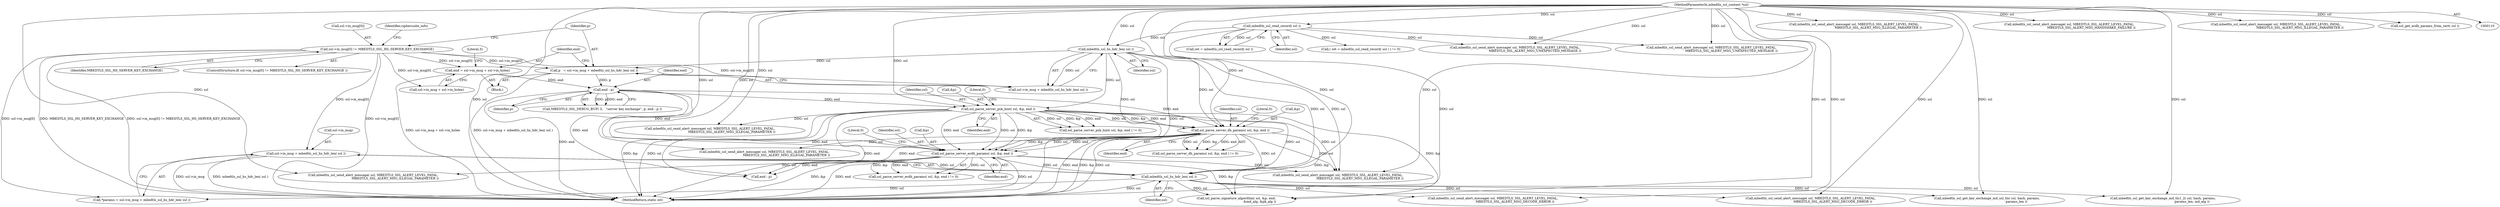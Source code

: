 digraph "0_mbedtls_a1098f81c252b317ad34ea978aea2bc47760b215@pointer" {
"1000478" [label="(Call,ssl->in_msg + mbedtls_ssl_hs_hdr_len( ssl ))"];
"1000232" [label="(Call,ssl->in_msg[0] != MBEDTLS_SSL_HS_SERVER_KEY_EXCHANGE)"];
"1000482" [label="(Call,mbedtls_ssl_hs_hdr_len( ssl ))"];
"1000274" [label="(Call,mbedtls_ssl_hs_hdr_len( ssl ))"];
"1000205" [label="(Call,mbedtls_ssl_read_record( ssl ))"];
"1000111" [label="(MethodParameterIn,mbedtls_ssl_context *ssl)"];
"1000363" [label="(Call,ssl_parse_server_dh_params( ssl, &p, end ))"];
"1000319" [label="(Call,ssl_parse_server_psk_hint( ssl, &p, end ))"];
"1000289" [label="(Call,end - p)"];
"1000276" [label="(Call,end = ssl->in_msg + ssl->in_hslen)"];
"1000268" [label="(Call,p   = ssl->in_msg + mbedtls_ssl_hs_hdr_len( ssl ))"];
"1000401" [label="(Call,ssl_parse_server_ecdh_params( ssl, &p, end ))"];
"1000205" [label="(Call,mbedtls_ssl_read_record( ssl ))"];
"1000479" [label="(Call,ssl->in_msg)"];
"1000268" [label="(Call,p   = ssl->in_msg + mbedtls_ssl_hs_hdr_len( ssl ))"];
"1000368" [label="(Literal,0)"];
"1000447" [label="(Call,mbedtls_ssl_send_alert_message( ssl, MBEDTLS_SSL_ALERT_LEVEL_FATAL,\n                                            MBEDTLS_SSL_ALERT_MSG_ILLEGAL_PARAMETER ))"];
"1000269" [label="(Identifier,p)"];
"1000274" [label="(Call,mbedtls_ssl_hs_hdr_len( ssl ))"];
"1000403" [label="(Call,&p)"];
"1000647" [label="(Call,mbedtls_ssl_get_key_exchange_md_tls1_2( ssl, hash, params,\n                                                          params_len, md_alg ))"];
"1000528" [label="(Call,mbedtls_ssl_send_alert_message( ssl, MBEDTLS_SSL_ALERT_LEVEL_FATAL,\n                                                MBEDTLS_SSL_ALERT_MSG_ILLEGAL_PARAMETER ))"];
"1000401" [label="(Call,ssl_parse_server_ecdh_params( ssl, &p, end ))"];
"1000321" [label="(Call,&p)"];
"1000112" [label="(Block,)"];
"1000499" [label="(Call,ssl_parse_signature_algorithm( ssl, &p, end,\n                                               &md_alg, &pk_alg ))"];
"1000275" [label="(Identifier,ssl)"];
"1000362" [label="(Call,ssl_parse_server_dh_params( ssl, &p, end ) != 0)"];
"1000278" [label="(Call,ssl->in_msg + ssl->in_hslen)"];
"1000203" [label="(Call,ret = mbedtls_ssl_read_record( ssl ))"];
"1000365" [label="(Call,&p)"];
"1000318" [label="(Call,ssl_parse_server_psk_hint( ssl, &p, end ) != 0)"];
"1000402" [label="(Identifier,ssl)"];
"1000373" [label="(Call,mbedtls_ssl_send_alert_message( ssl, MBEDTLS_SSL_ALERT_LEVEL_FATAL,\n                                            MBEDTLS_SSL_ALERT_MSG_ILLEGAL_PARAMETER ))"];
"1000320" [label="(Identifier,ssl)"];
"1000367" [label="(Identifier,end)"];
"1000604" [label="(Call,mbedtls_ssl_send_alert_message( ssl, MBEDTLS_SSL_ALERT_LEVEL_FATAL,\n                                            MBEDTLS_SSL_ALERT_MSG_DECODE_ERROR ))"];
"1000364" [label="(Identifier,ssl)"];
"1000483" [label="(Identifier,ssl)"];
"1000233" [label="(Call,ssl->in_msg[0])"];
"1000270" [label="(Call,ssl->in_msg + mbedtls_ssl_hs_hdr_len( ssl ))"];
"1000206" [label="(Identifier,ssl)"];
"1000225" [label="(Call,mbedtls_ssl_send_alert_message( ssl, MBEDTLS_SSL_ALERT_LEVEL_FATAL,\n                                        MBEDTLS_SSL_ALERT_MSG_UNEXPECTED_MESSAGE ))"];
"1000625" [label="(Call,mbedtls_ssl_get_key_exchange_md_ssl_tls( ssl, hash, params,\n                                                           params_len ))"];
"1000323" [label="(Identifier,end)"];
"1000277" [label="(Identifier,end)"];
"1000202" [label="(Call,( ret = mbedtls_ssl_read_record( ssl ) ) != 0)"];
"1000476" [label="(Call,*params = ssl->in_msg + mbedtls_ssl_hs_hdr_len( ssl ))"];
"1000411" [label="(Call,mbedtls_ssl_send_alert_message( ssl, MBEDTLS_SSL_ALERT_LEVEL_FATAL,\n                                            MBEDTLS_SSL_ALERT_MSG_ILLEGAL_PARAMETER ))"];
"1000406" [label="(Literal,0)"];
"1000262" [label="(Call,mbedtls_ssl_send_alert_message( ssl, MBEDTLS_SSL_ALERT_LEVEL_FATAL,\n                                        MBEDTLS_SSL_ALERT_MSG_UNEXPECTED_MESSAGE ))"];
"1000180" [label="(Call,mbedtls_ssl_send_alert_message( ssl, MBEDTLS_SSL_ALERT_LEVEL_FATAL,\n                                            MBEDTLS_SSL_ALERT_MSG_HANDSHAKE_FAILURE ))"];
"1000405" [label="(Identifier,end)"];
"1000324" [label="(Literal,0)"];
"1000244" [label="(Identifier,ciphersuite_info)"];
"1000435" [label="(Call,end - p)"];
"1000285" [label="(Call,MBEDTLS_SSL_DEBUG_BUF( 3,   \"server key exchange\", p, end - p ))"];
"1000276" [label="(Call,end = ssl->in_msg + ssl->in_hslen)"];
"1000478" [label="(Call,ssl->in_msg + mbedtls_ssl_hs_hdr_len( ssl ))"];
"1000289" [label="(Call,end - p)"];
"1000363" [label="(Call,ssl_parse_server_dh_params( ssl, &p, end ))"];
"1000290" [label="(Identifier,end)"];
"1000329" [label="(Call,mbedtls_ssl_send_alert_message( ssl, MBEDTLS_SSL_ALERT_LEVEL_FATAL,\n                                            MBEDTLS_SSL_ALERT_MSG_ILLEGAL_PARAMETER ))"];
"1000232" [label="(Call,ssl->in_msg[0] != MBEDTLS_SSL_HS_SERVER_KEY_EXCHANGE)"];
"1000238" [label="(Identifier,MBEDTLS_SSL_HS_SERVER_KEY_EXCHANGE)"];
"1000760" [label="(MethodReturn,static int)"];
"1000291" [label="(Identifier,p)"];
"1000319" [label="(Call,ssl_parse_server_psk_hint( ssl, &p, end ))"];
"1000231" [label="(ControlStructure,if( ssl->in_msg[0] != MBEDTLS_SSL_HS_SERVER_KEY_EXCHANGE ))"];
"1000286" [label="(Literal,3)"];
"1000482" [label="(Call,mbedtls_ssl_hs_hdr_len( ssl ))"];
"1000400" [label="(Call,ssl_parse_server_ecdh_params( ssl, &p, end ) != 0)"];
"1000574" [label="(Call,mbedtls_ssl_send_alert_message( ssl, MBEDTLS_SSL_ALERT_LEVEL_FATAL,\n                                            MBEDTLS_SSL_ALERT_MSG_DECODE_ERROR ))"];
"1000513" [label="(Call,mbedtls_ssl_send_alert_message( ssl, MBEDTLS_SSL_ALERT_LEVEL_FATAL,\n                                                MBEDTLS_SSL_ALERT_MSG_ILLEGAL_PARAMETER ))"];
"1000111" [label="(MethodParameterIn,mbedtls_ssl_context *ssl)"];
"1000172" [label="(Call,ssl_get_ecdh_params_from_cert( ssl ))"];
"1000478" -> "1000476"  [label="AST: "];
"1000478" -> "1000482"  [label="CFG: "];
"1000479" -> "1000478"  [label="AST: "];
"1000482" -> "1000478"  [label="AST: "];
"1000476" -> "1000478"  [label="CFG: "];
"1000478" -> "1000760"  [label="DDG: ssl->in_msg"];
"1000478" -> "1000760"  [label="DDG: mbedtls_ssl_hs_hdr_len( ssl )"];
"1000232" -> "1000478"  [label="DDG: ssl->in_msg[0]"];
"1000482" -> "1000478"  [label="DDG: ssl"];
"1000232" -> "1000231"  [label="AST: "];
"1000232" -> "1000238"  [label="CFG: "];
"1000233" -> "1000232"  [label="AST: "];
"1000238" -> "1000232"  [label="AST: "];
"1000244" -> "1000232"  [label="CFG: "];
"1000269" -> "1000232"  [label="CFG: "];
"1000232" -> "1000760"  [label="DDG: ssl->in_msg[0]"];
"1000232" -> "1000760"  [label="DDG: MBEDTLS_SSL_HS_SERVER_KEY_EXCHANGE"];
"1000232" -> "1000760"  [label="DDG: ssl->in_msg[0] != MBEDTLS_SSL_HS_SERVER_KEY_EXCHANGE"];
"1000232" -> "1000268"  [label="DDG: ssl->in_msg[0]"];
"1000232" -> "1000270"  [label="DDG: ssl->in_msg[0]"];
"1000232" -> "1000276"  [label="DDG: ssl->in_msg[0]"];
"1000232" -> "1000278"  [label="DDG: ssl->in_msg[0]"];
"1000232" -> "1000476"  [label="DDG: ssl->in_msg[0]"];
"1000482" -> "1000483"  [label="CFG: "];
"1000483" -> "1000482"  [label="AST: "];
"1000482" -> "1000760"  [label="DDG: ssl"];
"1000482" -> "1000476"  [label="DDG: ssl"];
"1000274" -> "1000482"  [label="DDG: ssl"];
"1000363" -> "1000482"  [label="DDG: ssl"];
"1000401" -> "1000482"  [label="DDG: ssl"];
"1000319" -> "1000482"  [label="DDG: ssl"];
"1000111" -> "1000482"  [label="DDG: ssl"];
"1000482" -> "1000499"  [label="DDG: ssl"];
"1000482" -> "1000574"  [label="DDG: ssl"];
"1000482" -> "1000604"  [label="DDG: ssl"];
"1000482" -> "1000625"  [label="DDG: ssl"];
"1000482" -> "1000647"  [label="DDG: ssl"];
"1000274" -> "1000270"  [label="AST: "];
"1000274" -> "1000275"  [label="CFG: "];
"1000275" -> "1000274"  [label="AST: "];
"1000270" -> "1000274"  [label="CFG: "];
"1000274" -> "1000760"  [label="DDG: ssl"];
"1000274" -> "1000268"  [label="DDG: ssl"];
"1000274" -> "1000270"  [label="DDG: ssl"];
"1000205" -> "1000274"  [label="DDG: ssl"];
"1000111" -> "1000274"  [label="DDG: ssl"];
"1000274" -> "1000319"  [label="DDG: ssl"];
"1000274" -> "1000363"  [label="DDG: ssl"];
"1000274" -> "1000401"  [label="DDG: ssl"];
"1000274" -> "1000447"  [label="DDG: ssl"];
"1000205" -> "1000203"  [label="AST: "];
"1000205" -> "1000206"  [label="CFG: "];
"1000206" -> "1000205"  [label="AST: "];
"1000203" -> "1000205"  [label="CFG: "];
"1000205" -> "1000760"  [label="DDG: ssl"];
"1000205" -> "1000202"  [label="DDG: ssl"];
"1000205" -> "1000203"  [label="DDG: ssl"];
"1000111" -> "1000205"  [label="DDG: ssl"];
"1000205" -> "1000225"  [label="DDG: ssl"];
"1000205" -> "1000262"  [label="DDG: ssl"];
"1000111" -> "1000110"  [label="AST: "];
"1000111" -> "1000760"  [label="DDG: ssl"];
"1000111" -> "1000172"  [label="DDG: ssl"];
"1000111" -> "1000180"  [label="DDG: ssl"];
"1000111" -> "1000225"  [label="DDG: ssl"];
"1000111" -> "1000262"  [label="DDG: ssl"];
"1000111" -> "1000319"  [label="DDG: ssl"];
"1000111" -> "1000329"  [label="DDG: ssl"];
"1000111" -> "1000363"  [label="DDG: ssl"];
"1000111" -> "1000373"  [label="DDG: ssl"];
"1000111" -> "1000401"  [label="DDG: ssl"];
"1000111" -> "1000411"  [label="DDG: ssl"];
"1000111" -> "1000447"  [label="DDG: ssl"];
"1000111" -> "1000499"  [label="DDG: ssl"];
"1000111" -> "1000513"  [label="DDG: ssl"];
"1000111" -> "1000528"  [label="DDG: ssl"];
"1000111" -> "1000574"  [label="DDG: ssl"];
"1000111" -> "1000604"  [label="DDG: ssl"];
"1000111" -> "1000625"  [label="DDG: ssl"];
"1000111" -> "1000647"  [label="DDG: ssl"];
"1000363" -> "1000362"  [label="AST: "];
"1000363" -> "1000367"  [label="CFG: "];
"1000364" -> "1000363"  [label="AST: "];
"1000365" -> "1000363"  [label="AST: "];
"1000367" -> "1000363"  [label="AST: "];
"1000368" -> "1000363"  [label="CFG: "];
"1000363" -> "1000760"  [label="DDG: &p"];
"1000363" -> "1000760"  [label="DDG: ssl"];
"1000363" -> "1000760"  [label="DDG: end"];
"1000363" -> "1000362"  [label="DDG: ssl"];
"1000363" -> "1000362"  [label="DDG: &p"];
"1000363" -> "1000362"  [label="DDG: end"];
"1000319" -> "1000363"  [label="DDG: ssl"];
"1000319" -> "1000363"  [label="DDG: &p"];
"1000319" -> "1000363"  [label="DDG: end"];
"1000289" -> "1000363"  [label="DDG: end"];
"1000363" -> "1000373"  [label="DDG: ssl"];
"1000363" -> "1000401"  [label="DDG: ssl"];
"1000363" -> "1000401"  [label="DDG: &p"];
"1000363" -> "1000401"  [label="DDG: end"];
"1000363" -> "1000435"  [label="DDG: end"];
"1000363" -> "1000447"  [label="DDG: ssl"];
"1000363" -> "1000499"  [label="DDG: &p"];
"1000319" -> "1000318"  [label="AST: "];
"1000319" -> "1000323"  [label="CFG: "];
"1000320" -> "1000319"  [label="AST: "];
"1000321" -> "1000319"  [label="AST: "];
"1000323" -> "1000319"  [label="AST: "];
"1000324" -> "1000319"  [label="CFG: "];
"1000319" -> "1000760"  [label="DDG: end"];
"1000319" -> "1000760"  [label="DDG: &p"];
"1000319" -> "1000760"  [label="DDG: ssl"];
"1000319" -> "1000318"  [label="DDG: ssl"];
"1000319" -> "1000318"  [label="DDG: &p"];
"1000319" -> "1000318"  [label="DDG: end"];
"1000289" -> "1000319"  [label="DDG: end"];
"1000319" -> "1000329"  [label="DDG: ssl"];
"1000319" -> "1000401"  [label="DDG: ssl"];
"1000319" -> "1000401"  [label="DDG: &p"];
"1000319" -> "1000401"  [label="DDG: end"];
"1000319" -> "1000435"  [label="DDG: end"];
"1000319" -> "1000447"  [label="DDG: ssl"];
"1000319" -> "1000499"  [label="DDG: &p"];
"1000289" -> "1000285"  [label="AST: "];
"1000289" -> "1000291"  [label="CFG: "];
"1000290" -> "1000289"  [label="AST: "];
"1000291" -> "1000289"  [label="AST: "];
"1000285" -> "1000289"  [label="CFG: "];
"1000289" -> "1000760"  [label="DDG: end"];
"1000289" -> "1000285"  [label="DDG: p"];
"1000289" -> "1000285"  [label="DDG: end"];
"1000276" -> "1000289"  [label="DDG: end"];
"1000268" -> "1000289"  [label="DDG: p"];
"1000289" -> "1000401"  [label="DDG: end"];
"1000289" -> "1000435"  [label="DDG: end"];
"1000276" -> "1000112"  [label="AST: "];
"1000276" -> "1000278"  [label="CFG: "];
"1000277" -> "1000276"  [label="AST: "];
"1000278" -> "1000276"  [label="AST: "];
"1000286" -> "1000276"  [label="CFG: "];
"1000276" -> "1000760"  [label="DDG: ssl->in_msg + ssl->in_hslen"];
"1000268" -> "1000112"  [label="AST: "];
"1000268" -> "1000270"  [label="CFG: "];
"1000269" -> "1000268"  [label="AST: "];
"1000270" -> "1000268"  [label="AST: "];
"1000277" -> "1000268"  [label="CFG: "];
"1000268" -> "1000760"  [label="DDG: ssl->in_msg + mbedtls_ssl_hs_hdr_len( ssl )"];
"1000401" -> "1000400"  [label="AST: "];
"1000401" -> "1000405"  [label="CFG: "];
"1000402" -> "1000401"  [label="AST: "];
"1000403" -> "1000401"  [label="AST: "];
"1000405" -> "1000401"  [label="AST: "];
"1000406" -> "1000401"  [label="CFG: "];
"1000401" -> "1000760"  [label="DDG: end"];
"1000401" -> "1000760"  [label="DDG: ssl"];
"1000401" -> "1000760"  [label="DDG: &p"];
"1000401" -> "1000400"  [label="DDG: ssl"];
"1000401" -> "1000400"  [label="DDG: &p"];
"1000401" -> "1000400"  [label="DDG: end"];
"1000401" -> "1000411"  [label="DDG: ssl"];
"1000401" -> "1000435"  [label="DDG: end"];
"1000401" -> "1000447"  [label="DDG: ssl"];
"1000401" -> "1000499"  [label="DDG: &p"];
}
